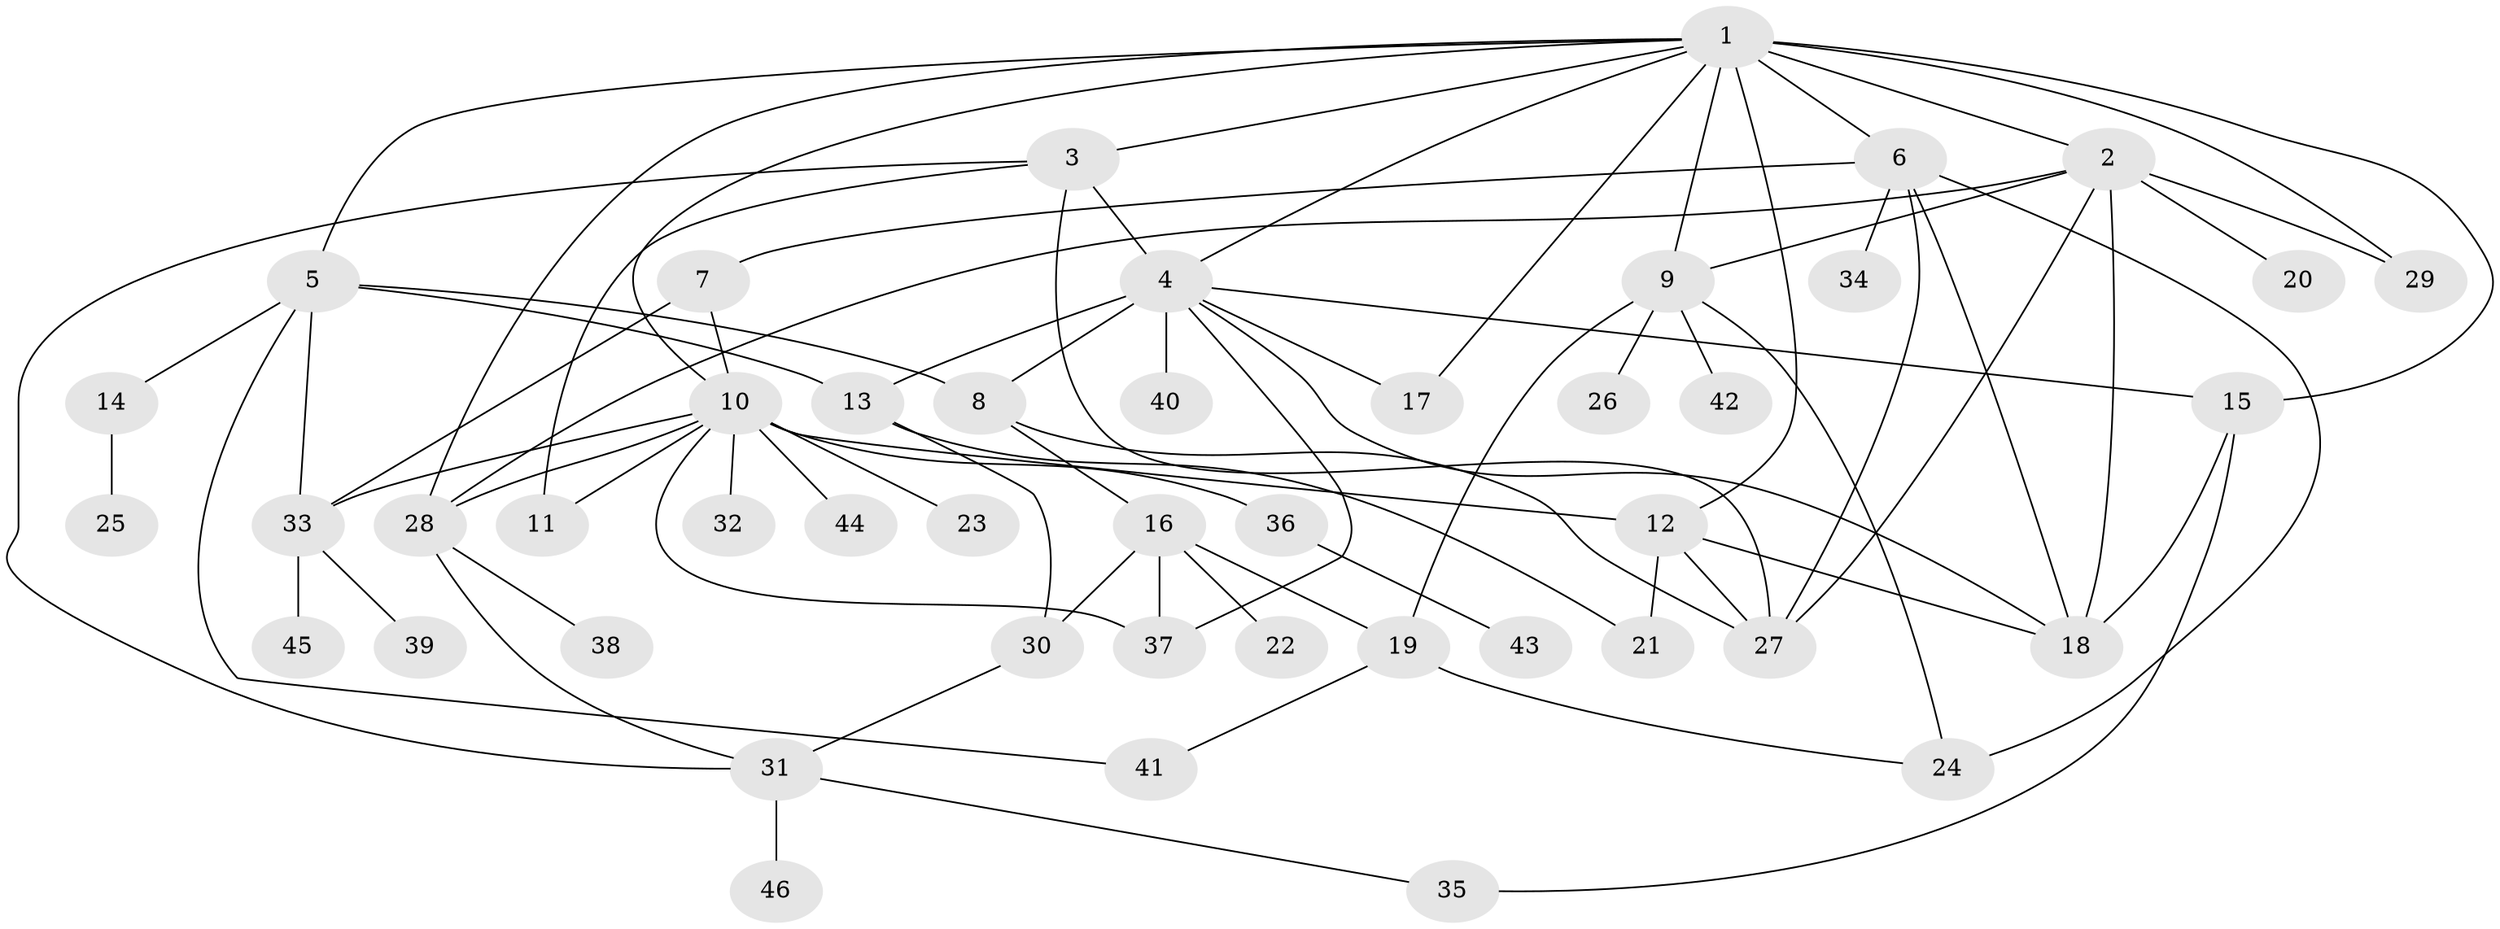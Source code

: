 // original degree distribution, {16: 0.010869565217391304, 5: 0.05434782608695652, 14: 0.010869565217391304, 7: 0.03260869565217391, 4: 0.05434782608695652, 3: 0.15217391304347827, 1: 0.41304347826086957, 8: 0.021739130434782608, 12: 0.010869565217391304, 2: 0.20652173913043478, 6: 0.03260869565217391}
// Generated by graph-tools (version 1.1) at 2025/35/03/09/25 02:35:21]
// undirected, 46 vertices, 78 edges
graph export_dot {
graph [start="1"]
  node [color=gray90,style=filled];
  1;
  2;
  3;
  4;
  5;
  6;
  7;
  8;
  9;
  10;
  11;
  12;
  13;
  14;
  15;
  16;
  17;
  18;
  19;
  20;
  21;
  22;
  23;
  24;
  25;
  26;
  27;
  28;
  29;
  30;
  31;
  32;
  33;
  34;
  35;
  36;
  37;
  38;
  39;
  40;
  41;
  42;
  43;
  44;
  45;
  46;
  1 -- 2 [weight=2.0];
  1 -- 3 [weight=1.0];
  1 -- 4 [weight=1.0];
  1 -- 5 [weight=1.0];
  1 -- 6 [weight=1.0];
  1 -- 9 [weight=1.0];
  1 -- 10 [weight=1.0];
  1 -- 12 [weight=1.0];
  1 -- 15 [weight=1.0];
  1 -- 17 [weight=1.0];
  1 -- 28 [weight=1.0];
  1 -- 29 [weight=2.0];
  2 -- 9 [weight=1.0];
  2 -- 18 [weight=1.0];
  2 -- 20 [weight=3.0];
  2 -- 27 [weight=1.0];
  2 -- 28 [weight=1.0];
  2 -- 29 [weight=1.0];
  3 -- 4 [weight=1.0];
  3 -- 11 [weight=1.0];
  3 -- 27 [weight=1.0];
  3 -- 31 [weight=1.0];
  4 -- 8 [weight=1.0];
  4 -- 13 [weight=4.0];
  4 -- 15 [weight=1.0];
  4 -- 17 [weight=1.0];
  4 -- 18 [weight=1.0];
  4 -- 37 [weight=1.0];
  4 -- 40 [weight=1.0];
  5 -- 8 [weight=1.0];
  5 -- 13 [weight=1.0];
  5 -- 14 [weight=1.0];
  5 -- 33 [weight=1.0];
  5 -- 41 [weight=1.0];
  6 -- 7 [weight=1.0];
  6 -- 18 [weight=1.0];
  6 -- 24 [weight=1.0];
  6 -- 27 [weight=1.0];
  6 -- 34 [weight=1.0];
  7 -- 10 [weight=1.0];
  7 -- 33 [weight=1.0];
  8 -- 16 [weight=1.0];
  8 -- 27 [weight=1.0];
  9 -- 19 [weight=1.0];
  9 -- 24 [weight=1.0];
  9 -- 26 [weight=1.0];
  9 -- 42 [weight=1.0];
  10 -- 11 [weight=1.0];
  10 -- 12 [weight=1.0];
  10 -- 23 [weight=1.0];
  10 -- 28 [weight=1.0];
  10 -- 32 [weight=1.0];
  10 -- 33 [weight=1.0];
  10 -- 36 [weight=1.0];
  10 -- 37 [weight=1.0];
  10 -- 44 [weight=1.0];
  12 -- 18 [weight=1.0];
  12 -- 21 [weight=1.0];
  12 -- 27 [weight=1.0];
  13 -- 21 [weight=1.0];
  13 -- 30 [weight=1.0];
  14 -- 25 [weight=1.0];
  15 -- 18 [weight=1.0];
  15 -- 35 [weight=1.0];
  16 -- 19 [weight=1.0];
  16 -- 22 [weight=1.0];
  16 -- 30 [weight=3.0];
  16 -- 37 [weight=3.0];
  19 -- 24 [weight=1.0];
  19 -- 41 [weight=1.0];
  28 -- 31 [weight=1.0];
  28 -- 38 [weight=1.0];
  30 -- 31 [weight=1.0];
  31 -- 35 [weight=1.0];
  31 -- 46 [weight=1.0];
  33 -- 39 [weight=1.0];
  33 -- 45 [weight=1.0];
  36 -- 43 [weight=1.0];
}
